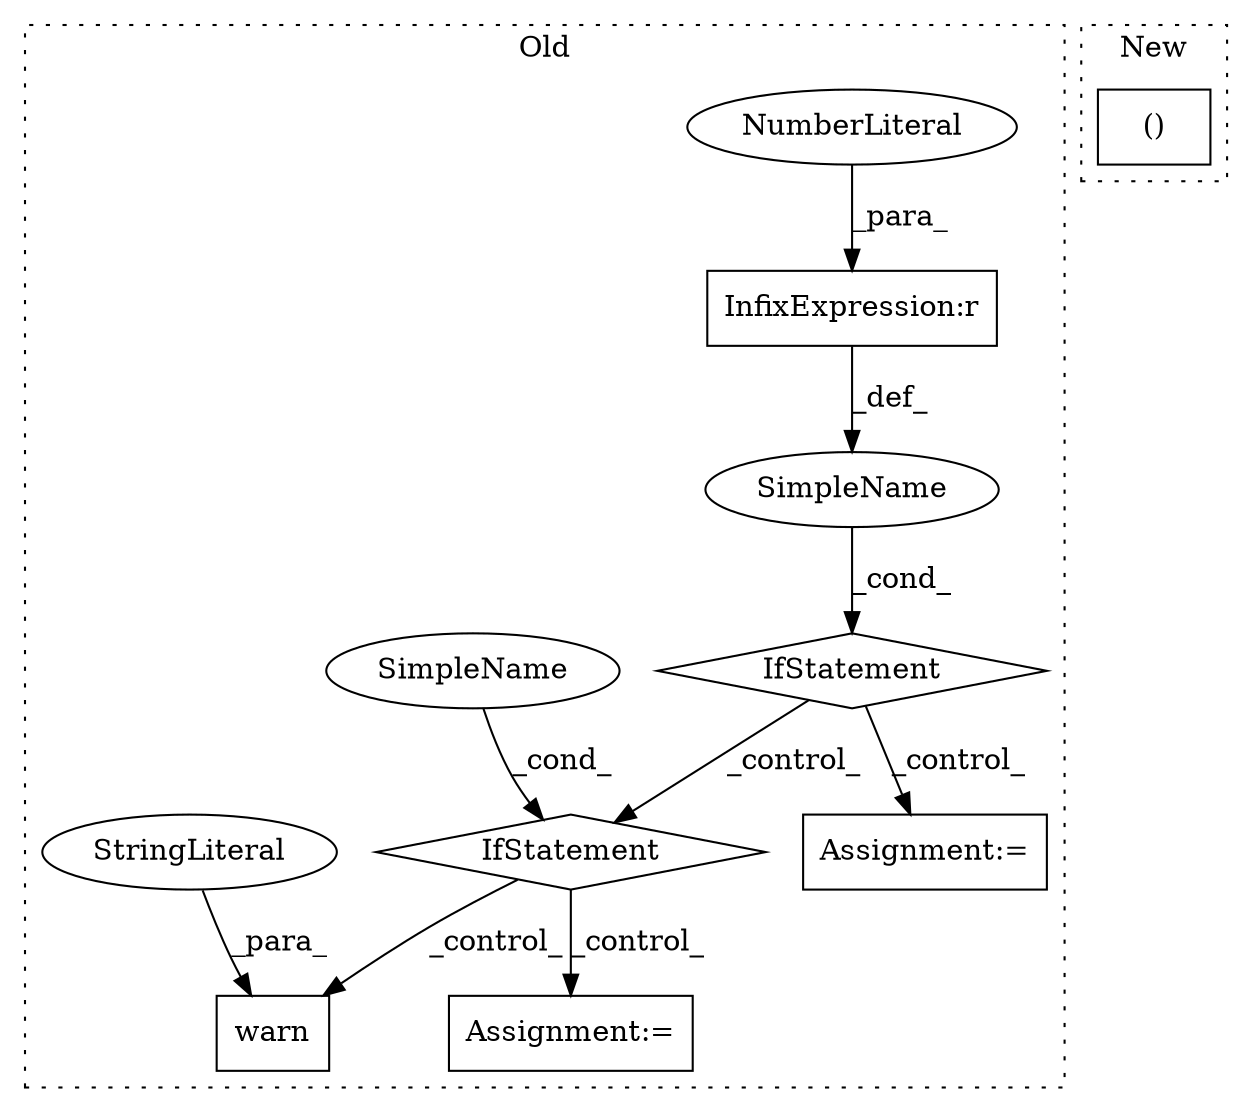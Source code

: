 digraph G {
subgraph cluster0 {
1 [label="warn" a="32" s="33460,33501" l="5,1" shape="box"];
3 [label="StringLiteral" a="45" s="33465" l="36" shape="ellipse"];
4 [label="IfStatement" a="25" s="32971,32987" l="4,2" shape="diamond"];
5 [label="SimpleName" a="42" s="" l="" shape="ellipse"];
6 [label="Assignment:=" a="7" s="32998" l="1" shape="box"];
7 [label="Assignment:=" a="7" s="33164" l="1" shape="box"];
8 [label="IfStatement" a="25" s="33135,33151" l="4,2" shape="diamond"];
9 [label="SimpleName" a="42" s="" l="" shape="ellipse"];
10 [label="InfixExpression:r" a="27" s="32983" l="3" shape="box"];
11 [label="NumberLiteral" a="34" s="32986" l="1" shape="ellipse"];
label = "Old";
style="dotted";
}
subgraph cluster1 {
2 [label="()" a="106" s="33042" l="196" shape="box"];
label = "New";
style="dotted";
}
3 -> 1 [label="_para_"];
4 -> 8 [label="_control_"];
4 -> 6 [label="_control_"];
5 -> 4 [label="_cond_"];
8 -> 7 [label="_control_"];
8 -> 1 [label="_control_"];
9 -> 8 [label="_cond_"];
10 -> 5 [label="_def_"];
11 -> 10 [label="_para_"];
}